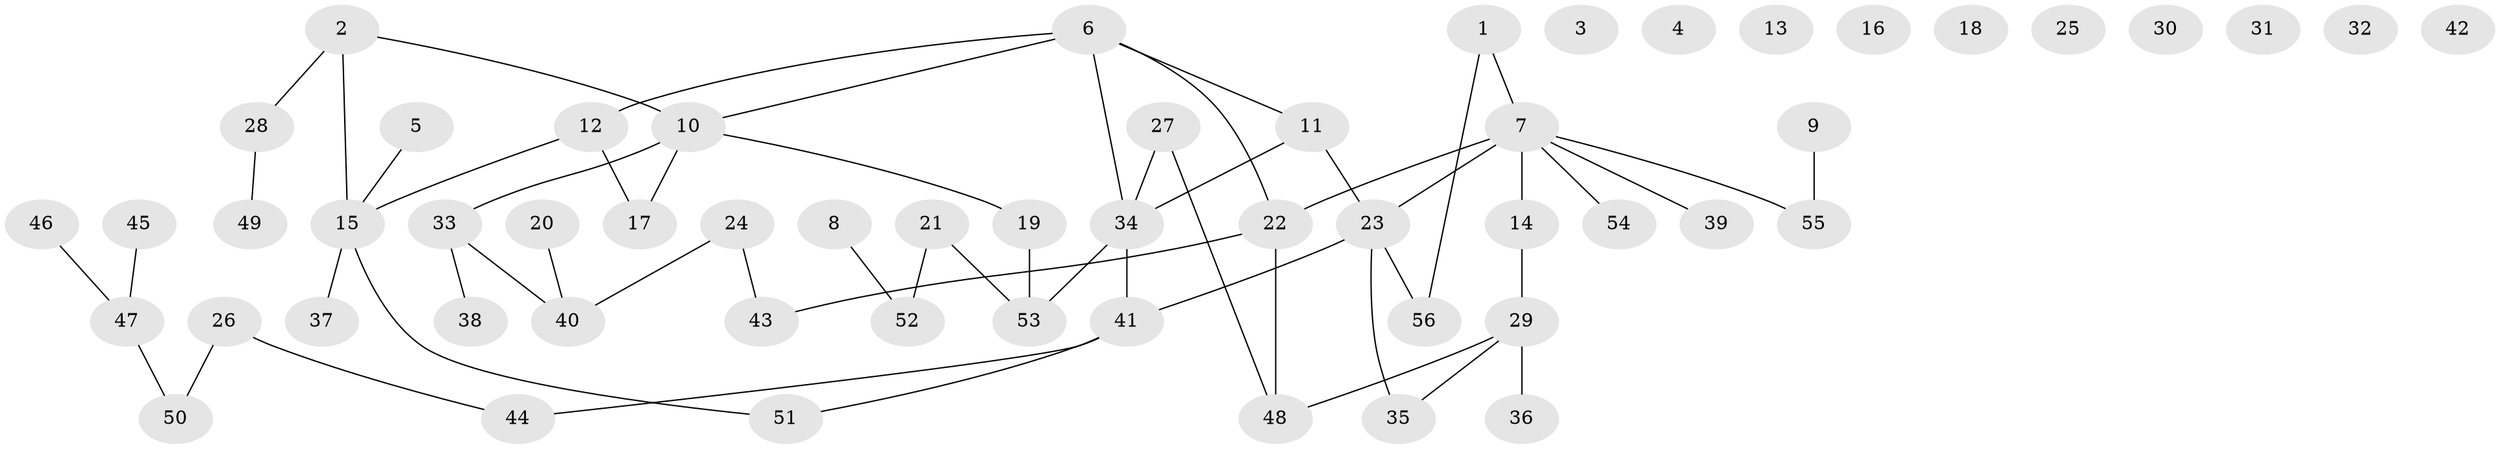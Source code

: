 // coarse degree distribution, {0: 0.2564102564102564, 1: 0.2564102564102564, 6: 0.02564102564102564, 2: 0.2564102564102564, 3: 0.05128205128205128, 5: 0.05128205128205128, 4: 0.10256410256410256}
// Generated by graph-tools (version 1.1) at 2025/42/03/04/25 21:42:33]
// undirected, 56 vertices, 57 edges
graph export_dot {
graph [start="1"]
  node [color=gray90,style=filled];
  1;
  2;
  3;
  4;
  5;
  6;
  7;
  8;
  9;
  10;
  11;
  12;
  13;
  14;
  15;
  16;
  17;
  18;
  19;
  20;
  21;
  22;
  23;
  24;
  25;
  26;
  27;
  28;
  29;
  30;
  31;
  32;
  33;
  34;
  35;
  36;
  37;
  38;
  39;
  40;
  41;
  42;
  43;
  44;
  45;
  46;
  47;
  48;
  49;
  50;
  51;
  52;
  53;
  54;
  55;
  56;
  1 -- 7;
  1 -- 56;
  2 -- 10;
  2 -- 15;
  2 -- 28;
  5 -- 15;
  6 -- 10;
  6 -- 11;
  6 -- 12;
  6 -- 22;
  6 -- 34;
  7 -- 14;
  7 -- 22;
  7 -- 23;
  7 -- 39;
  7 -- 54;
  7 -- 55;
  8 -- 52;
  9 -- 55;
  10 -- 17;
  10 -- 19;
  10 -- 33;
  11 -- 23;
  11 -- 34;
  12 -- 15;
  12 -- 17;
  14 -- 29;
  15 -- 37;
  15 -- 51;
  19 -- 53;
  20 -- 40;
  21 -- 52;
  21 -- 53;
  22 -- 43;
  22 -- 48;
  23 -- 35;
  23 -- 41;
  23 -- 56;
  24 -- 40;
  24 -- 43;
  26 -- 44;
  26 -- 50;
  27 -- 34;
  27 -- 48;
  28 -- 49;
  29 -- 35;
  29 -- 36;
  29 -- 48;
  33 -- 38;
  33 -- 40;
  34 -- 41;
  34 -- 53;
  41 -- 44;
  41 -- 51;
  45 -- 47;
  46 -- 47;
  47 -- 50;
}
